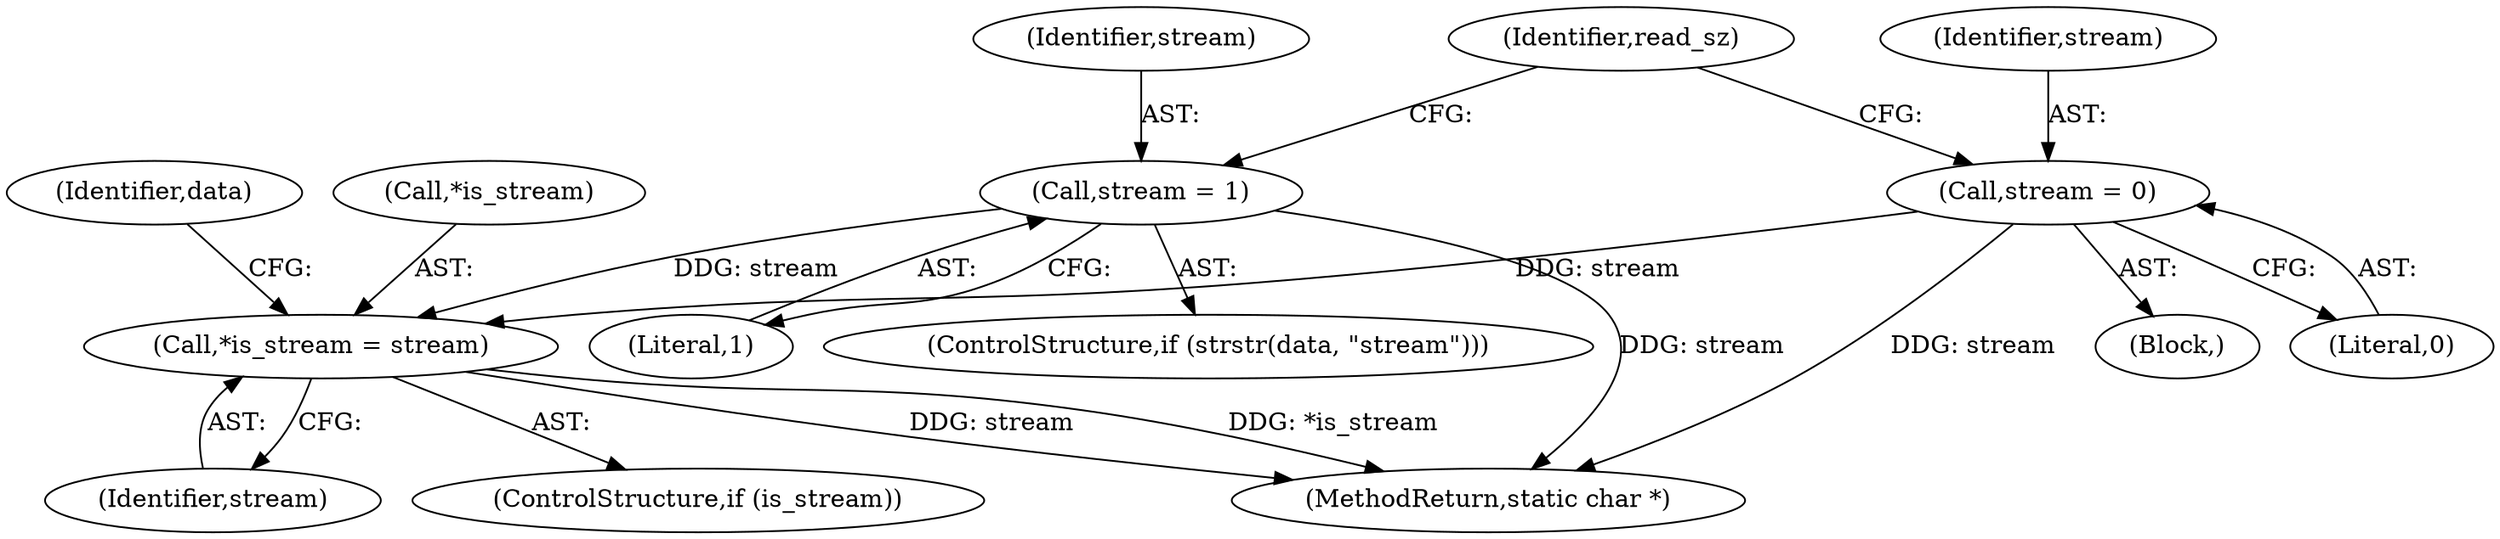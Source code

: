 digraph "0_pdfresurrect_0c4120fffa3dffe97b95c486a120eded82afe8a6_3@pointer" {
"1000327" [label="(Call,*is_stream = stream)"];
"1000310" [label="(Call,stream = 1)"];
"1000210" [label="(Call,stream = 0)"];
"1000325" [label="(ControlStructure,if (is_stream))"];
"1000332" [label="(Identifier,data)"];
"1000310" [label="(Call,stream = 1)"];
"1000216" [label="(Identifier,read_sz)"];
"1000306" [label="(ControlStructure,if (strstr(data, \"stream\")))"];
"1000328" [label="(Call,*is_stream)"];
"1000327" [label="(Call,*is_stream = stream)"];
"1000333" [label="(MethodReturn,static char *)"];
"1000211" [label="(Identifier,stream)"];
"1000311" [label="(Identifier,stream)"];
"1000210" [label="(Call,stream = 0)"];
"1000112" [label="(Block,)"];
"1000212" [label="(Literal,0)"];
"1000312" [label="(Literal,1)"];
"1000330" [label="(Identifier,stream)"];
"1000327" -> "1000325"  [label="AST: "];
"1000327" -> "1000330"  [label="CFG: "];
"1000328" -> "1000327"  [label="AST: "];
"1000330" -> "1000327"  [label="AST: "];
"1000332" -> "1000327"  [label="CFG: "];
"1000327" -> "1000333"  [label="DDG: *is_stream"];
"1000327" -> "1000333"  [label="DDG: stream"];
"1000310" -> "1000327"  [label="DDG: stream"];
"1000210" -> "1000327"  [label="DDG: stream"];
"1000310" -> "1000306"  [label="AST: "];
"1000310" -> "1000312"  [label="CFG: "];
"1000311" -> "1000310"  [label="AST: "];
"1000312" -> "1000310"  [label="AST: "];
"1000216" -> "1000310"  [label="CFG: "];
"1000310" -> "1000333"  [label="DDG: stream"];
"1000210" -> "1000112"  [label="AST: "];
"1000210" -> "1000212"  [label="CFG: "];
"1000211" -> "1000210"  [label="AST: "];
"1000212" -> "1000210"  [label="AST: "];
"1000216" -> "1000210"  [label="CFG: "];
"1000210" -> "1000333"  [label="DDG: stream"];
}
